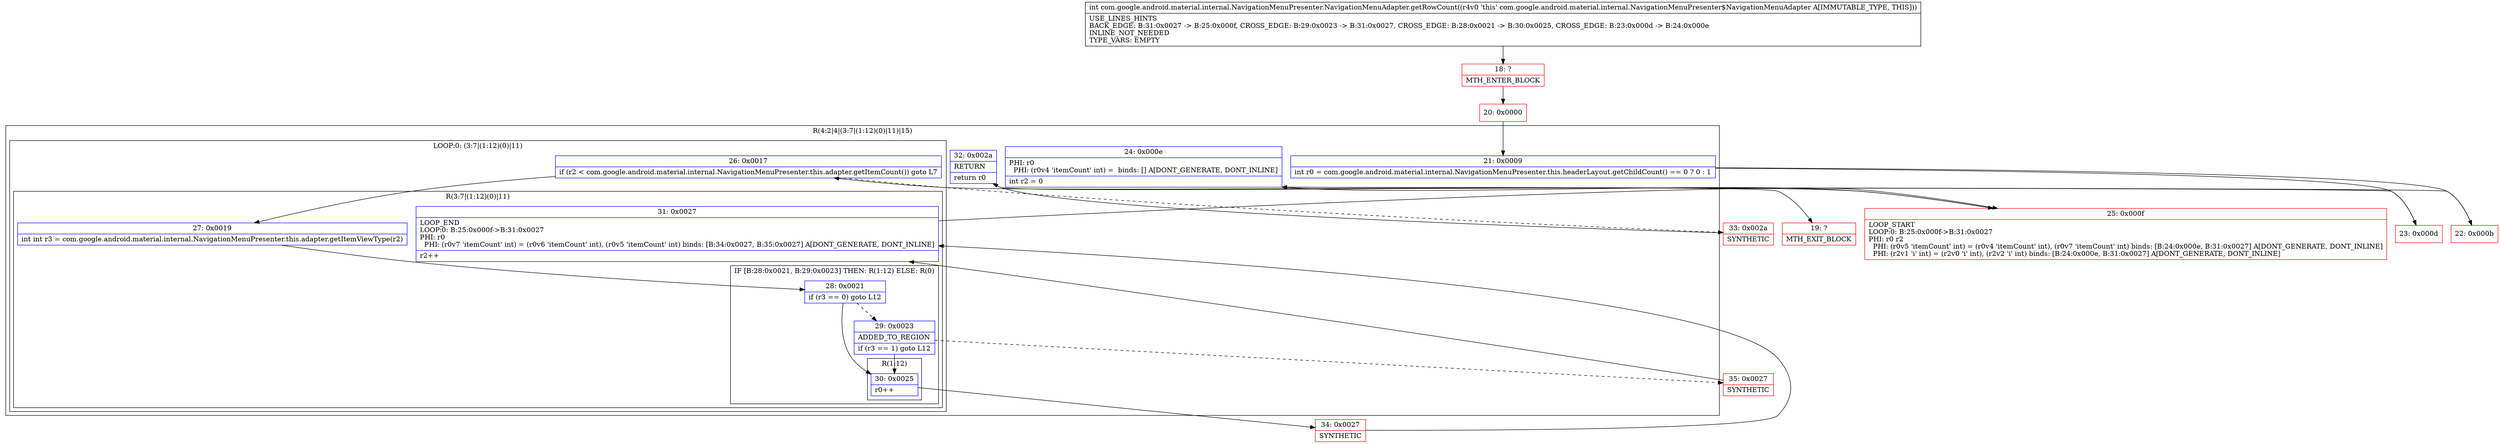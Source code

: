 digraph "CFG forcom.google.android.material.internal.NavigationMenuPresenter.NavigationMenuAdapter.getRowCount()I" {
subgraph cluster_Region_662020631 {
label = "R(4:2|4|(3:7|(1:12)(0)|11)|15)";
node [shape=record,color=blue];
Node_21 [shape=record,label="{21\:\ 0x0009|int r0 = com.google.android.material.internal.NavigationMenuPresenter.this.headerLayout.getChildCount() == 0 ? 0 : 1\l}"];
Node_24 [shape=record,label="{24\:\ 0x000e|PHI: r0 \l  PHI: (r0v4 'itemCount' int) =  binds: [] A[DONT_GENERATE, DONT_INLINE]\l|int r2 = 0\l}"];
subgraph cluster_LoopRegion_1225079870 {
label = "LOOP:0: (3:7|(1:12)(0)|11)";
node [shape=record,color=blue];
Node_26 [shape=record,label="{26\:\ 0x0017|if (r2 \< com.google.android.material.internal.NavigationMenuPresenter.this.adapter.getItemCount()) goto L7\l}"];
subgraph cluster_Region_1302738405 {
label = "R(3:7|(1:12)(0)|11)";
node [shape=record,color=blue];
Node_27 [shape=record,label="{27\:\ 0x0019|int int r3 = com.google.android.material.internal.NavigationMenuPresenter.this.adapter.getItemViewType(r2)\l}"];
subgraph cluster_IfRegion_1195987804 {
label = "IF [B:28:0x0021, B:29:0x0023] THEN: R(1:12) ELSE: R(0)";
node [shape=record,color=blue];
Node_28 [shape=record,label="{28\:\ 0x0021|if (r3 == 0) goto L12\l}"];
Node_29 [shape=record,label="{29\:\ 0x0023|ADDED_TO_REGION\l|if (r3 == 1) goto L12\l}"];
subgraph cluster_Region_931553676 {
label = "R(1:12)";
node [shape=record,color=blue];
Node_30 [shape=record,label="{30\:\ 0x0025|r0++\l}"];
}
subgraph cluster_Region_652775657 {
label = "R(0)";
node [shape=record,color=blue];
}
}
Node_31 [shape=record,label="{31\:\ 0x0027|LOOP_END\lLOOP:0: B:25:0x000f\-\>B:31:0x0027\lPHI: r0 \l  PHI: (r0v7 'itemCount' int) = (r0v6 'itemCount' int), (r0v5 'itemCount' int) binds: [B:34:0x0027, B:35:0x0027] A[DONT_GENERATE, DONT_INLINE]\l|r2++\l}"];
}
}
Node_32 [shape=record,label="{32\:\ 0x002a|RETURN\l|return r0\l}"];
}
Node_18 [shape=record,color=red,label="{18\:\ ?|MTH_ENTER_BLOCK\l}"];
Node_20 [shape=record,color=red,label="{20\:\ 0x0000}"];
Node_22 [shape=record,color=red,label="{22\:\ 0x000b}"];
Node_25 [shape=record,color=red,label="{25\:\ 0x000f|LOOP_START\lLOOP:0: B:25:0x000f\-\>B:31:0x0027\lPHI: r0 r2 \l  PHI: (r0v5 'itemCount' int) = (r0v4 'itemCount' int), (r0v7 'itemCount' int) binds: [B:24:0x000e, B:31:0x0027] A[DONT_GENERATE, DONT_INLINE]\l  PHI: (r2v1 'i' int) = (r2v0 'i' int), (r2v2 'i' int) binds: [B:24:0x000e, B:31:0x0027] A[DONT_GENERATE, DONT_INLINE]\l}"];
Node_35 [shape=record,color=red,label="{35\:\ 0x0027|SYNTHETIC\l}"];
Node_34 [shape=record,color=red,label="{34\:\ 0x0027|SYNTHETIC\l}"];
Node_33 [shape=record,color=red,label="{33\:\ 0x002a|SYNTHETIC\l}"];
Node_19 [shape=record,color=red,label="{19\:\ ?|MTH_EXIT_BLOCK\l}"];
Node_23 [shape=record,color=red,label="{23\:\ 0x000d}"];
MethodNode[shape=record,label="{int com.google.android.material.internal.NavigationMenuPresenter.NavigationMenuAdapter.getRowCount((r4v0 'this' com.google.android.material.internal.NavigationMenuPresenter$NavigationMenuAdapter A[IMMUTABLE_TYPE, THIS]))  | USE_LINES_HINTS\lBACK_EDGE: B:31:0x0027 \-\> B:25:0x000f, CROSS_EDGE: B:29:0x0023 \-\> B:31:0x0027, CROSS_EDGE: B:28:0x0021 \-\> B:30:0x0025, CROSS_EDGE: B:23:0x000d \-\> B:24:0x000e\lINLINE_NOT_NEEDED\lTYPE_VARS: EMPTY\l}"];
MethodNode -> Node_18;Node_21 -> Node_22;
Node_21 -> Node_23;
Node_24 -> Node_25;
Node_26 -> Node_27;
Node_26 -> Node_33[style=dashed];
Node_27 -> Node_28;
Node_28 -> Node_29[style=dashed];
Node_28 -> Node_30;
Node_29 -> Node_30;
Node_29 -> Node_35[style=dashed];
Node_30 -> Node_34;
Node_31 -> Node_25;
Node_32 -> Node_19;
Node_18 -> Node_20;
Node_20 -> Node_21;
Node_22 -> Node_24;
Node_25 -> Node_26;
Node_35 -> Node_31;
Node_34 -> Node_31;
Node_33 -> Node_32;
Node_23 -> Node_24;
}

